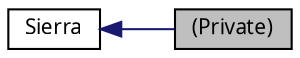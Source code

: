 digraph structs
{
  edge [fontname="FreeSans.ttf",fontsize=8,labelfontname="FreeSans.ttf",labelfontsize=8];
  node [fontname="FreeSans.ttf",fontsize=10,shape=record];
rankdir=LR;
  Node0 [label="(Private)",height=0.2,width=0.4,color="black", fillcolor="grey75", style="filled" fontcolor="black"];
  Node1 [label="Sierra",height=0.2,width=0.4,color="black", fillcolor="white", style="filled",URL="$group__Sierra.html"];
  Node1->Node0 [shape=plaintext, color="midnightblue", dir="back", style="solid"];
}

